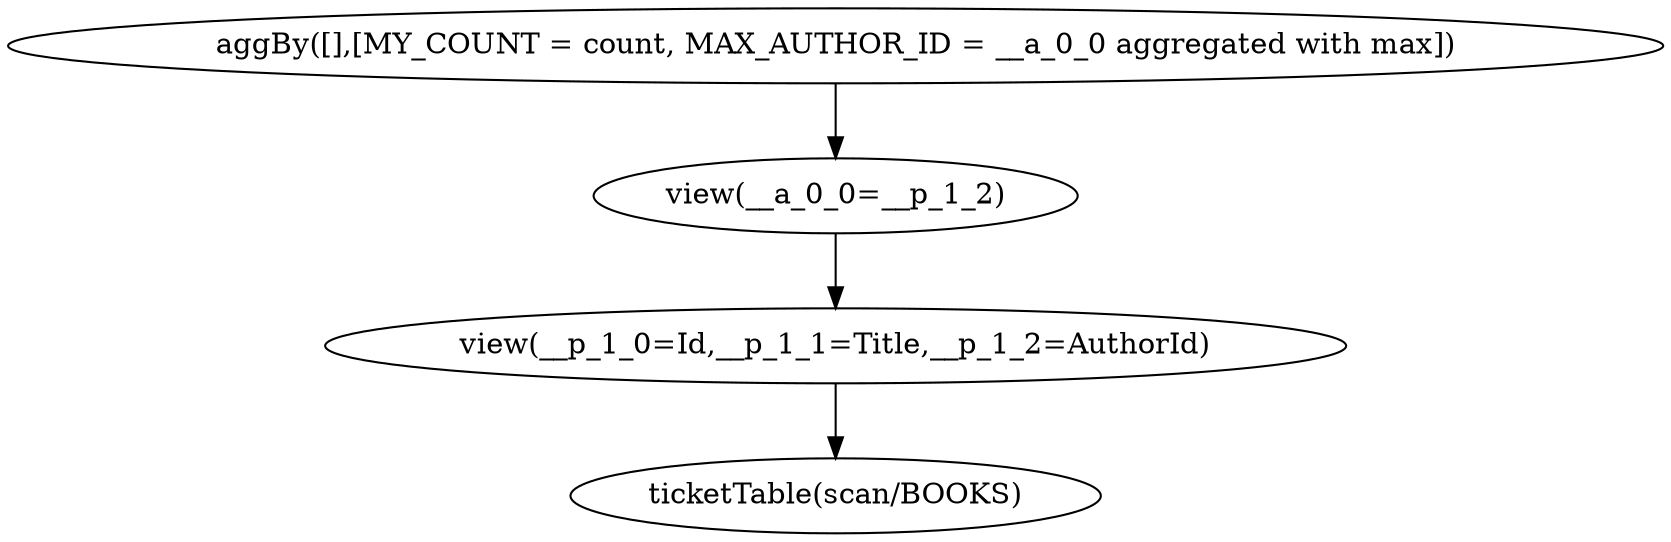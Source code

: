 digraph {
"op_0" ["label"="ticketTable(scan/BOOKS)"]
"op_1" ["label"="view(__p_1_0=Id,__p_1_1=Title,__p_1_2=AuthorId)"]
"op_2" ["label"="view(__a_0_0=__p_1_2)"]
"op_3" ["label"="aggBy([],[MY_COUNT = count, MAX_AUTHOR_ID = __a_0_0 aggregated with max])"]
"op_1" -> "op_0"
"op_2" -> "op_1"
"op_3" -> "op_2"
}